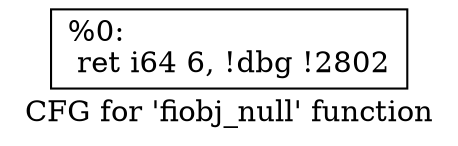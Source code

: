 digraph "CFG for 'fiobj_null' function" {
	label="CFG for 'fiobj_null' function";

	Node0x556851a50ce0 [shape=record,label="{%0:\l  ret i64 6, !dbg !2802\l}"];
}
